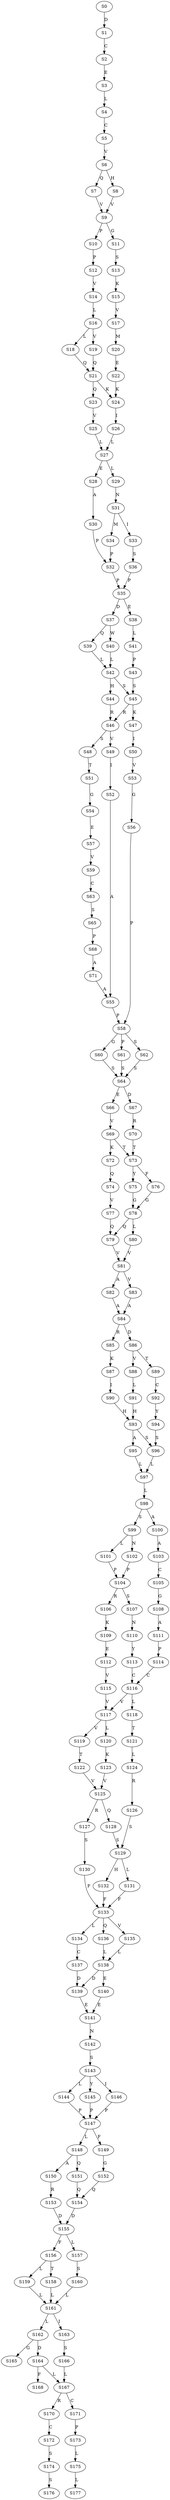 strict digraph  {
	S0 -> S1 [ label = D ];
	S1 -> S2 [ label = C ];
	S2 -> S3 [ label = E ];
	S3 -> S4 [ label = L ];
	S4 -> S5 [ label = C ];
	S5 -> S6 [ label = V ];
	S6 -> S7 [ label = Q ];
	S6 -> S8 [ label = H ];
	S7 -> S9 [ label = V ];
	S8 -> S9 [ label = V ];
	S9 -> S10 [ label = P ];
	S9 -> S11 [ label = G ];
	S10 -> S12 [ label = P ];
	S11 -> S13 [ label = S ];
	S12 -> S14 [ label = V ];
	S13 -> S15 [ label = K ];
	S14 -> S16 [ label = L ];
	S15 -> S17 [ label = V ];
	S16 -> S18 [ label = L ];
	S16 -> S19 [ label = V ];
	S17 -> S20 [ label = M ];
	S18 -> S21 [ label = Q ];
	S19 -> S21 [ label = Q ];
	S20 -> S22 [ label = E ];
	S21 -> S23 [ label = Q ];
	S21 -> S24 [ label = K ];
	S22 -> S24 [ label = K ];
	S23 -> S25 [ label = V ];
	S24 -> S26 [ label = I ];
	S25 -> S27 [ label = L ];
	S26 -> S27 [ label = L ];
	S27 -> S28 [ label = E ];
	S27 -> S29 [ label = L ];
	S28 -> S30 [ label = A ];
	S29 -> S31 [ label = N ];
	S30 -> S32 [ label = P ];
	S31 -> S33 [ label = I ];
	S31 -> S34 [ label = M ];
	S32 -> S35 [ label = P ];
	S33 -> S36 [ label = S ];
	S34 -> S32 [ label = P ];
	S35 -> S37 [ label = D ];
	S35 -> S38 [ label = E ];
	S36 -> S35 [ label = P ];
	S37 -> S39 [ label = Q ];
	S37 -> S40 [ label = W ];
	S38 -> S41 [ label = L ];
	S39 -> S42 [ label = L ];
	S40 -> S42 [ label = L ];
	S41 -> S43 [ label = P ];
	S42 -> S44 [ label = H ];
	S42 -> S45 [ label = S ];
	S43 -> S45 [ label = S ];
	S44 -> S46 [ label = R ];
	S45 -> S46 [ label = R ];
	S45 -> S47 [ label = K ];
	S46 -> S48 [ label = S ];
	S46 -> S49 [ label = V ];
	S47 -> S50 [ label = I ];
	S48 -> S51 [ label = T ];
	S49 -> S52 [ label = I ];
	S50 -> S53 [ label = V ];
	S51 -> S54 [ label = G ];
	S52 -> S55 [ label = A ];
	S53 -> S56 [ label = G ];
	S54 -> S57 [ label = E ];
	S55 -> S58 [ label = P ];
	S56 -> S58 [ label = P ];
	S57 -> S59 [ label = V ];
	S58 -> S60 [ label = G ];
	S58 -> S61 [ label = P ];
	S58 -> S62 [ label = S ];
	S59 -> S63 [ label = C ];
	S60 -> S64 [ label = S ];
	S61 -> S64 [ label = S ];
	S62 -> S64 [ label = S ];
	S63 -> S65 [ label = S ];
	S64 -> S66 [ label = E ];
	S64 -> S67 [ label = D ];
	S65 -> S68 [ label = P ];
	S66 -> S69 [ label = V ];
	S67 -> S70 [ label = R ];
	S68 -> S71 [ label = A ];
	S69 -> S72 [ label = K ];
	S69 -> S73 [ label = T ];
	S70 -> S73 [ label = T ];
	S71 -> S55 [ label = A ];
	S72 -> S74 [ label = Q ];
	S73 -> S75 [ label = Y ];
	S73 -> S76 [ label = F ];
	S74 -> S77 [ label = V ];
	S75 -> S78 [ label = G ];
	S76 -> S78 [ label = G ];
	S77 -> S79 [ label = Q ];
	S78 -> S80 [ label = L ];
	S78 -> S79 [ label = Q ];
	S79 -> S81 [ label = V ];
	S80 -> S81 [ label = V ];
	S81 -> S82 [ label = A ];
	S81 -> S83 [ label = V ];
	S82 -> S84 [ label = A ];
	S83 -> S84 [ label = A ];
	S84 -> S85 [ label = R ];
	S84 -> S86 [ label = D ];
	S85 -> S87 [ label = K ];
	S86 -> S88 [ label = V ];
	S86 -> S89 [ label = T ];
	S87 -> S90 [ label = I ];
	S88 -> S91 [ label = L ];
	S89 -> S92 [ label = C ];
	S90 -> S93 [ label = H ];
	S91 -> S93 [ label = H ];
	S92 -> S94 [ label = Y ];
	S93 -> S95 [ label = A ];
	S93 -> S96 [ label = S ];
	S94 -> S96 [ label = S ];
	S95 -> S97 [ label = L ];
	S96 -> S97 [ label = L ];
	S97 -> S98 [ label = L ];
	S98 -> S99 [ label = S ];
	S98 -> S100 [ label = A ];
	S99 -> S101 [ label = L ];
	S99 -> S102 [ label = N ];
	S100 -> S103 [ label = A ];
	S101 -> S104 [ label = P ];
	S102 -> S104 [ label = P ];
	S103 -> S105 [ label = C ];
	S104 -> S106 [ label = R ];
	S104 -> S107 [ label = S ];
	S105 -> S108 [ label = G ];
	S106 -> S109 [ label = K ];
	S107 -> S110 [ label = N ];
	S108 -> S111 [ label = A ];
	S109 -> S112 [ label = E ];
	S110 -> S113 [ label = Y ];
	S111 -> S114 [ label = P ];
	S112 -> S115 [ label = V ];
	S113 -> S116 [ label = C ];
	S114 -> S116 [ label = C ];
	S115 -> S117 [ label = V ];
	S116 -> S117 [ label = V ];
	S116 -> S118 [ label = L ];
	S117 -> S119 [ label = V ];
	S117 -> S120 [ label = L ];
	S118 -> S121 [ label = T ];
	S119 -> S122 [ label = T ];
	S120 -> S123 [ label = K ];
	S121 -> S124 [ label = L ];
	S122 -> S125 [ label = V ];
	S123 -> S125 [ label = V ];
	S124 -> S126 [ label = R ];
	S125 -> S127 [ label = R ];
	S125 -> S128 [ label = Q ];
	S126 -> S129 [ label = S ];
	S127 -> S130 [ label = S ];
	S128 -> S129 [ label = S ];
	S129 -> S131 [ label = L ];
	S129 -> S132 [ label = H ];
	S130 -> S133 [ label = F ];
	S131 -> S133 [ label = F ];
	S132 -> S133 [ label = F ];
	S133 -> S134 [ label = L ];
	S133 -> S135 [ label = V ];
	S133 -> S136 [ label = Q ];
	S134 -> S137 [ label = C ];
	S135 -> S138 [ label = L ];
	S136 -> S138 [ label = L ];
	S137 -> S139 [ label = D ];
	S138 -> S140 [ label = E ];
	S138 -> S139 [ label = D ];
	S139 -> S141 [ label = E ];
	S140 -> S141 [ label = E ];
	S141 -> S142 [ label = N ];
	S142 -> S143 [ label = S ];
	S143 -> S144 [ label = L ];
	S143 -> S145 [ label = Y ];
	S143 -> S146 [ label = I ];
	S144 -> S147 [ label = P ];
	S145 -> S147 [ label = P ];
	S146 -> S147 [ label = P ];
	S147 -> S148 [ label = L ];
	S147 -> S149 [ label = F ];
	S148 -> S150 [ label = A ];
	S148 -> S151 [ label = Q ];
	S149 -> S152 [ label = G ];
	S150 -> S153 [ label = R ];
	S151 -> S154 [ label = Q ];
	S152 -> S154 [ label = Q ];
	S153 -> S155 [ label = D ];
	S154 -> S155 [ label = D ];
	S155 -> S156 [ label = F ];
	S155 -> S157 [ label = L ];
	S156 -> S158 [ label = T ];
	S156 -> S159 [ label = L ];
	S157 -> S160 [ label = S ];
	S158 -> S161 [ label = L ];
	S159 -> S161 [ label = L ];
	S160 -> S161 [ label = L ];
	S161 -> S162 [ label = L ];
	S161 -> S163 [ label = I ];
	S162 -> S164 [ label = D ];
	S162 -> S165 [ label = G ];
	S163 -> S166 [ label = S ];
	S164 -> S167 [ label = L ];
	S164 -> S168 [ label = F ];
	S166 -> S167 [ label = L ];
	S167 -> S170 [ label = R ];
	S167 -> S171 [ label = C ];
	S170 -> S172 [ label = C ];
	S171 -> S173 [ label = P ];
	S172 -> S174 [ label = S ];
	S173 -> S175 [ label = L ];
	S174 -> S176 [ label = S ];
	S175 -> S177 [ label = L ];
}
